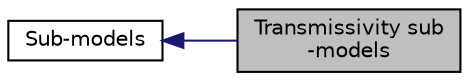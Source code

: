 digraph "Transmissivity sub-models"
{
  bgcolor="transparent";
  edge [fontname="Helvetica",fontsize="10",labelfontname="Helvetica",labelfontsize="10"];
  node [fontname="Helvetica",fontsize="10",shape=record];
  rankdir=LR;
  Node0 [label="Transmissivity sub\l-models",height=0.2,width=0.4,color="black", fillcolor="grey75", style="filled" fontcolor="black"];
  Node1 [label="Sub-models",height=0.2,width=0.4,color="black",URL="$group__grpRadiationSubModels.html"];
  Node1->Node0 [shape=plaintext, color="midnightblue", dir="back", style="solid"];
}
